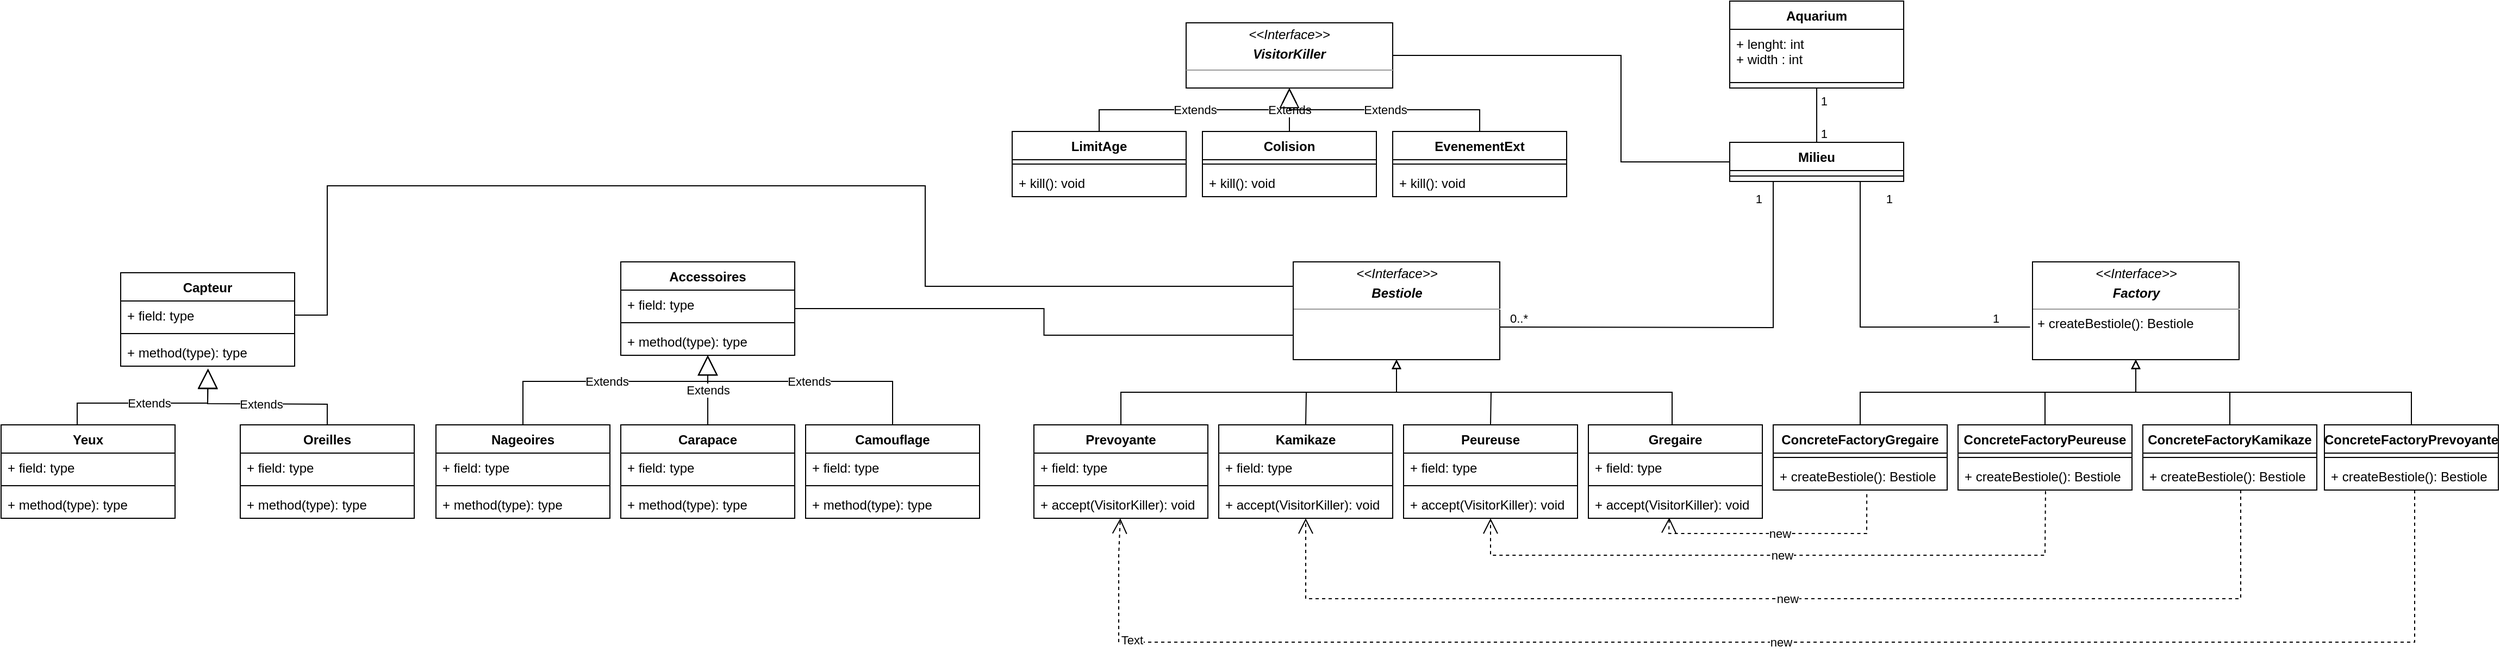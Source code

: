 <mxfile version="16.5.6" type="device"><diagram id="C5RBs43oDa-KdzZeNtuy" name="Page-1"><mxGraphModel dx="3980" dy="2047" grid="1" gridSize="10" guides="1" tooltips="1" connect="1" arrows="1" fold="1" page="1" pageScale="1" pageWidth="827" pageHeight="1169" math="0" shadow="0"><root><mxCell id="WIyWlLk6GJQsqaUBKTNV-0"/><mxCell id="WIyWlLk6GJQsqaUBKTNV-1" parent="WIyWlLk6GJQsqaUBKTNV-0"/><mxCell id="SVJXlluDiFHbb9PZm66v-20" style="edgeStyle=orthogonalEdgeStyle;rounded=0;orthogonalLoop=1;jettySize=auto;html=1;endArrow=block;endFill=0;" edge="1" parent="WIyWlLk6GJQsqaUBKTNV-1" source="SVJXlluDiFHbb9PZm66v-0" target="SVJXlluDiFHbb9PZm66v-4"><mxGeometry relative="1" as="geometry"/></mxCell><mxCell id="SVJXlluDiFHbb9PZm66v-0" value="ConcreteFactoryKamikaze" style="swimlane;fontStyle=1;align=center;verticalAlign=top;childLayout=stackLayout;horizontal=1;startSize=26;horizontalStack=0;resizeParent=1;resizeParentMax=0;resizeLast=0;collapsible=1;marginBottom=0;" vertex="1" parent="WIyWlLk6GJQsqaUBKTNV-1"><mxGeometry x="1220" y="630" width="160" height="60" as="geometry"/></mxCell><mxCell id="SVJXlluDiFHbb9PZm66v-2" value="" style="line;strokeWidth=1;fillColor=none;align=left;verticalAlign=middle;spacingTop=-1;spacingLeft=3;spacingRight=3;rotatable=0;labelPosition=right;points=[];portConstraint=eastwest;" vertex="1" parent="SVJXlluDiFHbb9PZm66v-0"><mxGeometry y="26" width="160" height="8" as="geometry"/></mxCell><mxCell id="SVJXlluDiFHbb9PZm66v-3" value="+ createBestiole(): Bestiole" style="text;strokeColor=none;fillColor=none;align=left;verticalAlign=top;spacingLeft=4;spacingRight=4;overflow=hidden;rotatable=0;points=[[0,0.5],[1,0.5]];portConstraint=eastwest;" vertex="1" parent="SVJXlluDiFHbb9PZm66v-0"><mxGeometry y="34" width="160" height="26" as="geometry"/></mxCell><mxCell id="SVJXlluDiFHbb9PZm66v-4" value="&lt;p style=&quot;margin: 0px ; margin-top: 4px ; text-align: center&quot;&gt;&lt;i&gt;&amp;lt;&amp;lt;Interface&amp;gt;&amp;gt;&lt;/i&gt;&lt;br&gt;&lt;/p&gt;&lt;p style=&quot;margin: 0px ; margin-top: 4px ; text-align: center&quot;&gt;&lt;i&gt;&lt;b&gt;Factory&lt;/b&gt;&lt;/i&gt;&lt;/p&gt;&lt;hr size=&quot;1&quot;&gt;&lt;p style=&quot;margin: 0px ; margin-left: 4px&quot;&gt;+ createBestiole(): Bestiole&lt;br&gt;&lt;br&gt;&lt;/p&gt;" style="verticalAlign=top;align=left;overflow=fill;fontSize=12;fontFamily=Helvetica;html=1;" vertex="1" parent="WIyWlLk6GJQsqaUBKTNV-1"><mxGeometry x="1118.5" y="480" width="190" height="90" as="geometry"/></mxCell><mxCell id="SVJXlluDiFHbb9PZm66v-21" style="edgeStyle=orthogonalEdgeStyle;rounded=0;orthogonalLoop=1;jettySize=auto;html=1;endArrow=block;endFill=0;" edge="1" parent="WIyWlLk6GJQsqaUBKTNV-1" source="SVJXlluDiFHbb9PZm66v-5" target="SVJXlluDiFHbb9PZm66v-4"><mxGeometry relative="1" as="geometry"><Array as="points"><mxPoint x="1467.5" y="600"/><mxPoint x="1213.5" y="600"/></Array></mxGeometry></mxCell><mxCell id="SVJXlluDiFHbb9PZm66v-5" value="ConcreteFactoryPrevoyante" style="swimlane;fontStyle=1;align=center;verticalAlign=top;childLayout=stackLayout;horizontal=1;startSize=26;horizontalStack=0;resizeParent=1;resizeParentMax=0;resizeLast=0;collapsible=1;marginBottom=0;" vertex="1" parent="WIyWlLk6GJQsqaUBKTNV-1"><mxGeometry x="1387" y="630" width="160" height="60" as="geometry"/></mxCell><mxCell id="SVJXlluDiFHbb9PZm66v-6" value="" style="line;strokeWidth=1;fillColor=none;align=left;verticalAlign=middle;spacingTop=-1;spacingLeft=3;spacingRight=3;rotatable=0;labelPosition=right;points=[];portConstraint=eastwest;" vertex="1" parent="SVJXlluDiFHbb9PZm66v-5"><mxGeometry y="26" width="160" height="8" as="geometry"/></mxCell><mxCell id="SVJXlluDiFHbb9PZm66v-7" value="+ createBestiole(): Bestiole" style="text;strokeColor=none;fillColor=none;align=left;verticalAlign=top;spacingLeft=4;spacingRight=4;overflow=hidden;rotatable=0;points=[[0,0.5],[1,0.5]];portConstraint=eastwest;" vertex="1" parent="SVJXlluDiFHbb9PZm66v-5"><mxGeometry y="34" width="160" height="26" as="geometry"/></mxCell><mxCell id="SVJXlluDiFHbb9PZm66v-18" style="edgeStyle=orthogonalEdgeStyle;rounded=0;orthogonalLoop=1;jettySize=auto;html=1;entryX=0.5;entryY=1;entryDx=0;entryDy=0;endArrow=block;endFill=0;" edge="1" parent="WIyWlLk6GJQsqaUBKTNV-1" source="SVJXlluDiFHbb9PZm66v-8" target="SVJXlluDiFHbb9PZm66v-4"><mxGeometry relative="1" as="geometry"><Array as="points"><mxPoint x="959.5" y="600"/><mxPoint x="1213.5" y="600"/></Array></mxGeometry></mxCell><mxCell id="SVJXlluDiFHbb9PZm66v-8" value="ConcreteFactoryGregaire" style="swimlane;fontStyle=1;align=center;verticalAlign=top;childLayout=stackLayout;horizontal=1;startSize=26;horizontalStack=0;resizeParent=1;resizeParentMax=0;resizeLast=0;collapsible=1;marginBottom=0;" vertex="1" parent="WIyWlLk6GJQsqaUBKTNV-1"><mxGeometry x="880" y="630" width="160" height="60" as="geometry"/></mxCell><mxCell id="SVJXlluDiFHbb9PZm66v-9" value="" style="line;strokeWidth=1;fillColor=none;align=left;verticalAlign=middle;spacingTop=-1;spacingLeft=3;spacingRight=3;rotatable=0;labelPosition=right;points=[];portConstraint=eastwest;" vertex="1" parent="SVJXlluDiFHbb9PZm66v-8"><mxGeometry y="26" width="160" height="8" as="geometry"/></mxCell><mxCell id="SVJXlluDiFHbb9PZm66v-10" value="+ createBestiole(): Bestiole" style="text;strokeColor=none;fillColor=none;align=left;verticalAlign=top;spacingLeft=4;spacingRight=4;overflow=hidden;rotatable=0;points=[[0,0.5],[1,0.5]];portConstraint=eastwest;" vertex="1" parent="SVJXlluDiFHbb9PZm66v-8"><mxGeometry y="34" width="160" height="26" as="geometry"/></mxCell><mxCell id="SVJXlluDiFHbb9PZm66v-19" style="edgeStyle=orthogonalEdgeStyle;rounded=0;orthogonalLoop=1;jettySize=auto;html=1;endArrow=block;endFill=0;" edge="1" parent="WIyWlLk6GJQsqaUBKTNV-1" source="SVJXlluDiFHbb9PZm66v-11" target="SVJXlluDiFHbb9PZm66v-4"><mxGeometry relative="1" as="geometry"/></mxCell><mxCell id="SVJXlluDiFHbb9PZm66v-11" value="ConcreteFactoryPeureuse" style="swimlane;fontStyle=1;align=center;verticalAlign=top;childLayout=stackLayout;horizontal=1;startSize=26;horizontalStack=0;resizeParent=1;resizeParentMax=0;resizeLast=0;collapsible=1;marginBottom=0;" vertex="1" parent="WIyWlLk6GJQsqaUBKTNV-1"><mxGeometry x="1050" y="630" width="160" height="60" as="geometry"/></mxCell><mxCell id="SVJXlluDiFHbb9PZm66v-12" value="" style="line;strokeWidth=1;fillColor=none;align=left;verticalAlign=middle;spacingTop=-1;spacingLeft=3;spacingRight=3;rotatable=0;labelPosition=right;points=[];portConstraint=eastwest;" vertex="1" parent="SVJXlluDiFHbb9PZm66v-11"><mxGeometry y="26" width="160" height="8" as="geometry"/></mxCell><mxCell id="SVJXlluDiFHbb9PZm66v-13" value="+ createBestiole(): Bestiole" style="text;strokeColor=none;fillColor=none;align=left;verticalAlign=top;spacingLeft=4;spacingRight=4;overflow=hidden;rotatable=0;points=[[0,0.5],[1,0.5]];portConstraint=eastwest;" vertex="1" parent="SVJXlluDiFHbb9PZm66v-11"><mxGeometry y="34" width="160" height="26" as="geometry"/></mxCell><mxCell id="SVJXlluDiFHbb9PZm66v-22" style="edgeStyle=orthogonalEdgeStyle;rounded=0;orthogonalLoop=1;jettySize=auto;html=1;endArrow=block;endFill=0;" edge="1" parent="WIyWlLk6GJQsqaUBKTNV-1" target="SVJXlluDiFHbb9PZm66v-26"><mxGeometry relative="1" as="geometry"><mxPoint x="620" y="630.0" as="sourcePoint"/></mxGeometry></mxCell><mxCell id="SVJXlluDiFHbb9PZm66v-26" value="&lt;p style=&quot;margin: 0px ; margin-top: 4px ; text-align: center&quot;&gt;&lt;i&gt;&amp;lt;&amp;lt;Interface&amp;gt;&amp;gt;&lt;/i&gt;&lt;br&gt;&lt;/p&gt;&lt;p style=&quot;margin: 0px ; margin-top: 4px ; text-align: center&quot;&gt;&lt;b&gt;&lt;i&gt;Bestiole&lt;/i&gt;&lt;/b&gt;&lt;/p&gt;&lt;hr size=&quot;1&quot;&gt;&lt;p style=&quot;margin: 0px ; margin-left: 4px&quot;&gt;&lt;br&gt;&lt;/p&gt;&lt;p style=&quot;margin: 0px ; margin-left: 4px&quot;&gt;&lt;br&gt;&lt;br&gt;&lt;/p&gt;" style="verticalAlign=top;align=left;overflow=fill;fontSize=12;fontFamily=Helvetica;html=1;" vertex="1" parent="WIyWlLk6GJQsqaUBKTNV-1"><mxGeometry x="438.5" y="480" width="190" height="90" as="geometry"/></mxCell><mxCell id="SVJXlluDiFHbb9PZm66v-27" style="edgeStyle=orthogonalEdgeStyle;rounded=0;orthogonalLoop=1;jettySize=auto;html=1;endArrow=block;endFill=0;" edge="1" parent="WIyWlLk6GJQsqaUBKTNV-1" target="SVJXlluDiFHbb9PZm66v-26"><mxGeometry relative="1" as="geometry"><Array as="points"><mxPoint x="787.5" y="600"/><mxPoint x="533.5" y="600"/></Array><mxPoint x="787" y="630.0" as="sourcePoint"/></mxGeometry></mxCell><mxCell id="SVJXlluDiFHbb9PZm66v-31" style="edgeStyle=orthogonalEdgeStyle;rounded=0;orthogonalLoop=1;jettySize=auto;html=1;entryX=0.5;entryY=1;entryDx=0;entryDy=0;endArrow=block;endFill=0;exitX=0.5;exitY=0;exitDx=0;exitDy=0;" edge="1" parent="WIyWlLk6GJQsqaUBKTNV-1" source="SVJXlluDiFHbb9PZm66v-118" target="SVJXlluDiFHbb9PZm66v-26"><mxGeometry relative="1" as="geometry"><Array as="points"><mxPoint x="280" y="600"/><mxPoint x="534" y="600"/></Array></mxGeometry></mxCell><mxCell id="SVJXlluDiFHbb9PZm66v-35" style="edgeStyle=orthogonalEdgeStyle;rounded=0;orthogonalLoop=1;jettySize=auto;html=1;endArrow=block;endFill=0;" edge="1" parent="WIyWlLk6GJQsqaUBKTNV-1" target="SVJXlluDiFHbb9PZm66v-26"><mxGeometry relative="1" as="geometry"><mxPoint x="450" y="630.0" as="sourcePoint"/></mxGeometry></mxCell><mxCell id="SVJXlluDiFHbb9PZm66v-39" value="new" style="endArrow=open;endSize=12;dashed=1;html=1;rounded=0;exitX=0.538;exitY=1.143;exitDx=0;exitDy=0;exitPerimeter=0;entryX=0.465;entryY=0.974;entryDx=0;entryDy=0;entryPerimeter=0;" edge="1" parent="WIyWlLk6GJQsqaUBKTNV-1" source="SVJXlluDiFHbb9PZm66v-10" target="SVJXlluDiFHbb9PZm66v-134"><mxGeometry width="160" relative="1" as="geometry"><mxPoint x="1017" y="730" as="sourcePoint"/><mxPoint x="787" y="720" as="targetPoint"/><Array as="points"><mxPoint x="966" y="730"/><mxPoint x="784" y="730"/></Array></mxGeometry></mxCell><mxCell id="SVJXlluDiFHbb9PZm66v-40" value="new" style="endArrow=open;endSize=12;dashed=1;html=1;rounded=0;exitX=0.503;exitY=1.033;exitDx=0;exitDy=0;exitPerimeter=0;" edge="1" parent="WIyWlLk6GJQsqaUBKTNV-1" source="SVJXlluDiFHbb9PZm66v-13" target="SVJXlluDiFHbb9PZm66v-130"><mxGeometry width="160" relative="1" as="geometry"><mxPoint x="799.08" y="693.718" as="sourcePoint"/><mxPoint x="620" y="720" as="targetPoint"/><Array as="points"><mxPoint x="1130" y="750"/><mxPoint x="620" y="750"/></Array></mxGeometry></mxCell><mxCell id="SVJXlluDiFHbb9PZm66v-41" value="new" style="endArrow=open;endSize=12;dashed=1;html=1;rounded=0;" edge="1" parent="WIyWlLk6GJQsqaUBKTNV-1" target="SVJXlluDiFHbb9PZm66v-126"><mxGeometry width="160" relative="1" as="geometry"><mxPoint x="1310" y="690" as="sourcePoint"/><mxPoint x="450" y="720" as="targetPoint"/><Array as="points"><mxPoint x="1310" y="790"/><mxPoint x="450" y="790"/></Array></mxGeometry></mxCell><mxCell id="SVJXlluDiFHbb9PZm66v-42" value="new" style="endArrow=open;endSize=12;dashed=1;html=1;rounded=0;" edge="1" parent="WIyWlLk6GJQsqaUBKTNV-1" target="SVJXlluDiFHbb9PZm66v-121"><mxGeometry width="160" relative="1" as="geometry"><mxPoint x="1470" y="690" as="sourcePoint"/><mxPoint x="280.0" y="664" as="targetPoint"/><Array as="points"><mxPoint x="1470" y="830"/><mxPoint x="278" y="830"/><mxPoint x="278" y="750"/></Array></mxGeometry></mxCell><mxCell id="SVJXlluDiFHbb9PZm66v-122" value="Text" style="edgeLabel;html=1;align=center;verticalAlign=middle;resizable=0;points=[];" vertex="1" connectable="0" parent="SVJXlluDiFHbb9PZm66v-42"><mxGeometry x="0.826" y="-2" relative="1" as="geometry"><mxPoint as="offset"/></mxGeometry></mxCell><mxCell id="SVJXlluDiFHbb9PZm66v-59" style="edgeStyle=orthogonalEdgeStyle;rounded=0;orthogonalLoop=1;jettySize=auto;html=1;entryX=0.5;entryY=0;entryDx=0;entryDy=0;endArrow=none;endFill=0;" edge="1" parent="WIyWlLk6GJQsqaUBKTNV-1" source="SVJXlluDiFHbb9PZm66v-43" target="SVJXlluDiFHbb9PZm66v-47"><mxGeometry relative="1" as="geometry"/></mxCell><mxCell id="SVJXlluDiFHbb9PZm66v-43" value="Aquarium" style="swimlane;fontStyle=1;align=center;verticalAlign=top;childLayout=stackLayout;horizontal=1;startSize=26;horizontalStack=0;resizeParent=1;resizeParentMax=0;resizeLast=0;collapsible=1;marginBottom=0;" vertex="1" parent="WIyWlLk6GJQsqaUBKTNV-1"><mxGeometry x="840" y="240" width="160" height="80" as="geometry"/></mxCell><mxCell id="SVJXlluDiFHbb9PZm66v-44" value="+ lenght: int&#10;+ width : int" style="text;strokeColor=none;fillColor=none;align=left;verticalAlign=top;spacingLeft=4;spacingRight=4;overflow=hidden;rotatable=0;points=[[0,0.5],[1,0.5]];portConstraint=eastwest;" vertex="1" parent="SVJXlluDiFHbb9PZm66v-43"><mxGeometry y="26" width="160" height="44" as="geometry"/></mxCell><mxCell id="SVJXlluDiFHbb9PZm66v-45" value="" style="line;strokeWidth=1;fillColor=none;align=left;verticalAlign=middle;spacingTop=-1;spacingLeft=3;spacingRight=3;rotatable=0;labelPosition=right;points=[];portConstraint=eastwest;" vertex="1" parent="SVJXlluDiFHbb9PZm66v-43"><mxGeometry y="70" width="160" height="10" as="geometry"/></mxCell><mxCell id="SVJXlluDiFHbb9PZm66v-47" value="Milieu" style="swimlane;fontStyle=1;align=center;verticalAlign=top;childLayout=stackLayout;horizontal=1;startSize=26;horizontalStack=0;resizeParent=1;resizeParentMax=0;resizeLast=0;collapsible=1;marginBottom=0;" vertex="1" parent="WIyWlLk6GJQsqaUBKTNV-1"><mxGeometry x="840" y="370" width="160" height="36" as="geometry"/></mxCell><mxCell id="SVJXlluDiFHbb9PZm66v-49" value="" style="line;strokeWidth=1;fillColor=none;align=left;verticalAlign=middle;spacingTop=-1;spacingLeft=3;spacingRight=3;rotatable=0;labelPosition=right;points=[];portConstraint=eastwest;" vertex="1" parent="SVJXlluDiFHbb9PZm66v-47"><mxGeometry y="26" width="160" height="10" as="geometry"/></mxCell><mxCell id="SVJXlluDiFHbb9PZm66v-52" value="" style="endArrow=none;html=1;edgeStyle=orthogonalEdgeStyle;rounded=0;entryX=0.25;entryY=1;entryDx=0;entryDy=0;" edge="1" parent="WIyWlLk6GJQsqaUBKTNV-1" target="SVJXlluDiFHbb9PZm66v-47"><mxGeometry relative="1" as="geometry"><mxPoint x="628.5" y="540" as="sourcePoint"/><mxPoint x="788.5" y="540" as="targetPoint"/></mxGeometry></mxCell><mxCell id="SVJXlluDiFHbb9PZm66v-53" value="0..*" style="edgeLabel;resizable=0;html=1;align=left;verticalAlign=bottom;" connectable="0" vertex="1" parent="SVJXlluDiFHbb9PZm66v-52"><mxGeometry x="-1" relative="1" as="geometry"><mxPoint x="7" as="offset"/></mxGeometry></mxCell><mxCell id="SVJXlluDiFHbb9PZm66v-54" value="1" style="edgeLabel;resizable=0;html=1;align=right;verticalAlign=bottom;" connectable="0" vertex="1" parent="SVJXlluDiFHbb9PZm66v-52"><mxGeometry x="1" relative="1" as="geometry"><mxPoint x="-10" y="24" as="offset"/></mxGeometry></mxCell><mxCell id="SVJXlluDiFHbb9PZm66v-56" value="" style="endArrow=none;html=1;edgeStyle=orthogonalEdgeStyle;rounded=0;entryX=0.75;entryY=1;entryDx=0;entryDy=0;exitX=-0.012;exitY=0.667;exitDx=0;exitDy=0;exitPerimeter=0;" edge="1" parent="WIyWlLk6GJQsqaUBKTNV-1" source="SVJXlluDiFHbb9PZm66v-4" target="SVJXlluDiFHbb9PZm66v-47"><mxGeometry relative="1" as="geometry"><mxPoint x="950" y="540" as="sourcePoint"/><mxPoint x="1110" y="540" as="targetPoint"/></mxGeometry></mxCell><mxCell id="SVJXlluDiFHbb9PZm66v-57" value="1" style="edgeLabel;resizable=0;html=1;align=left;verticalAlign=bottom;" connectable="0" vertex="1" parent="SVJXlluDiFHbb9PZm66v-56"><mxGeometry x="-1" relative="1" as="geometry"><mxPoint x="-36" as="offset"/></mxGeometry></mxCell><mxCell id="SVJXlluDiFHbb9PZm66v-58" value="1" style="edgeLabel;resizable=0;html=1;align=right;verticalAlign=bottom;" connectable="0" vertex="1" parent="SVJXlluDiFHbb9PZm66v-56"><mxGeometry x="1" relative="1" as="geometry"><mxPoint x="30" y="24" as="offset"/></mxGeometry></mxCell><mxCell id="SVJXlluDiFHbb9PZm66v-60" value="1" style="edgeLabel;resizable=0;html=1;align=right;verticalAlign=bottom;" connectable="0" vertex="1" parent="WIyWlLk6GJQsqaUBKTNV-1"><mxGeometry x="930" y="370.0" as="geometry"/></mxCell><mxCell id="SVJXlluDiFHbb9PZm66v-61" value="1" style="edgeLabel;resizable=0;html=1;align=right;verticalAlign=bottom;" connectable="0" vertex="1" parent="WIyWlLk6GJQsqaUBKTNV-1"><mxGeometry x="930" y="340.0" as="geometry"/></mxCell><mxCell id="SVJXlluDiFHbb9PZm66v-135" style="edgeStyle=orthogonalEdgeStyle;rounded=0;orthogonalLoop=1;jettySize=auto;html=1;entryX=0;entryY=0.5;entryDx=0;entryDy=0;endArrow=none;endFill=0;" edge="1" parent="WIyWlLk6GJQsqaUBKTNV-1" source="SVJXlluDiFHbb9PZm66v-62" target="SVJXlluDiFHbb9PZm66v-47"><mxGeometry relative="1" as="geometry"><Array as="points"><mxPoint x="740" y="290"/><mxPoint x="740" y="388"/></Array></mxGeometry></mxCell><mxCell id="SVJXlluDiFHbb9PZm66v-62" value="&lt;p style=&quot;margin: 0px ; margin-top: 4px ; text-align: center&quot;&gt;&lt;i&gt;&amp;lt;&amp;lt;Interface&amp;gt;&amp;gt;&lt;/i&gt;&lt;br&gt;&lt;/p&gt;&lt;p style=&quot;margin: 0px ; margin-top: 4px ; text-align: center&quot;&gt;&lt;b&gt;&lt;i&gt;VisitorKiller&lt;/i&gt;&lt;/b&gt;&lt;/p&gt;&lt;hr size=&quot;1&quot;&gt;&lt;p style=&quot;margin: 0px ; margin-left: 4px&quot;&gt;&lt;br&gt;&lt;/p&gt;&lt;p style=&quot;margin: 0px ; margin-left: 4px&quot;&gt;&lt;br&gt;&lt;br&gt;&lt;/p&gt;" style="verticalAlign=top;align=left;overflow=fill;fontSize=12;fontFamily=Helvetica;html=1;" vertex="1" parent="WIyWlLk6GJQsqaUBKTNV-1"><mxGeometry x="340" y="260" width="190" height="60" as="geometry"/></mxCell><mxCell id="SVJXlluDiFHbb9PZm66v-63" value="Capteur" style="swimlane;fontStyle=1;align=center;verticalAlign=top;childLayout=stackLayout;horizontal=1;startSize=26;horizontalStack=0;resizeParent=1;resizeParentMax=0;resizeLast=0;collapsible=1;marginBottom=0;" vertex="1" parent="WIyWlLk6GJQsqaUBKTNV-1"><mxGeometry x="-640" y="490" width="160" height="86" as="geometry"/></mxCell><mxCell id="SVJXlluDiFHbb9PZm66v-64" value="+ field: type" style="text;strokeColor=none;fillColor=none;align=left;verticalAlign=top;spacingLeft=4;spacingRight=4;overflow=hidden;rotatable=0;points=[[0,0.5],[1,0.5]];portConstraint=eastwest;" vertex="1" parent="SVJXlluDiFHbb9PZm66v-63"><mxGeometry y="26" width="160" height="26" as="geometry"/></mxCell><mxCell id="SVJXlluDiFHbb9PZm66v-65" value="" style="line;strokeWidth=1;fillColor=none;align=left;verticalAlign=middle;spacingTop=-1;spacingLeft=3;spacingRight=3;rotatable=0;labelPosition=right;points=[];portConstraint=eastwest;" vertex="1" parent="SVJXlluDiFHbb9PZm66v-63"><mxGeometry y="52" width="160" height="8" as="geometry"/></mxCell><mxCell id="SVJXlluDiFHbb9PZm66v-66" value="+ method(type): type" style="text;strokeColor=none;fillColor=none;align=left;verticalAlign=top;spacingLeft=4;spacingRight=4;overflow=hidden;rotatable=0;points=[[0,0.5],[1,0.5]];portConstraint=eastwest;" vertex="1" parent="SVJXlluDiFHbb9PZm66v-63"><mxGeometry y="60" width="160" height="26" as="geometry"/></mxCell><mxCell id="SVJXlluDiFHbb9PZm66v-67" value="Yeux" style="swimlane;fontStyle=1;align=center;verticalAlign=top;childLayout=stackLayout;horizontal=1;startSize=26;horizontalStack=0;resizeParent=1;resizeParentMax=0;resizeLast=0;collapsible=1;marginBottom=0;" vertex="1" parent="WIyWlLk6GJQsqaUBKTNV-1"><mxGeometry x="-750" y="630" width="160" height="86" as="geometry"/></mxCell><mxCell id="SVJXlluDiFHbb9PZm66v-68" value="+ field: type" style="text;strokeColor=none;fillColor=none;align=left;verticalAlign=top;spacingLeft=4;spacingRight=4;overflow=hidden;rotatable=0;points=[[0,0.5],[1,0.5]];portConstraint=eastwest;" vertex="1" parent="SVJXlluDiFHbb9PZm66v-67"><mxGeometry y="26" width="160" height="26" as="geometry"/></mxCell><mxCell id="SVJXlluDiFHbb9PZm66v-69" value="" style="line;strokeWidth=1;fillColor=none;align=left;verticalAlign=middle;spacingTop=-1;spacingLeft=3;spacingRight=3;rotatable=0;labelPosition=right;points=[];portConstraint=eastwest;" vertex="1" parent="SVJXlluDiFHbb9PZm66v-67"><mxGeometry y="52" width="160" height="8" as="geometry"/></mxCell><mxCell id="SVJXlluDiFHbb9PZm66v-70" value="+ method(type): type" style="text;strokeColor=none;fillColor=none;align=left;verticalAlign=top;spacingLeft=4;spacingRight=4;overflow=hidden;rotatable=0;points=[[0,0.5],[1,0.5]];portConstraint=eastwest;" vertex="1" parent="SVJXlluDiFHbb9PZm66v-67"><mxGeometry y="60" width="160" height="26" as="geometry"/></mxCell><mxCell id="SVJXlluDiFHbb9PZm66v-71" value="Oreilles" style="swimlane;fontStyle=1;align=center;verticalAlign=top;childLayout=stackLayout;horizontal=1;startSize=26;horizontalStack=0;resizeParent=1;resizeParentMax=0;resizeLast=0;collapsible=1;marginBottom=0;" vertex="1" parent="WIyWlLk6GJQsqaUBKTNV-1"><mxGeometry x="-530" y="630" width="160" height="86" as="geometry"/></mxCell><mxCell id="SVJXlluDiFHbb9PZm66v-72" value="+ field: type" style="text;strokeColor=none;fillColor=none;align=left;verticalAlign=top;spacingLeft=4;spacingRight=4;overflow=hidden;rotatable=0;points=[[0,0.5],[1,0.5]];portConstraint=eastwest;" vertex="1" parent="SVJXlluDiFHbb9PZm66v-71"><mxGeometry y="26" width="160" height="26" as="geometry"/></mxCell><mxCell id="SVJXlluDiFHbb9PZm66v-73" value="" style="line;strokeWidth=1;fillColor=none;align=left;verticalAlign=middle;spacingTop=-1;spacingLeft=3;spacingRight=3;rotatable=0;labelPosition=right;points=[];portConstraint=eastwest;" vertex="1" parent="SVJXlluDiFHbb9PZm66v-71"><mxGeometry y="52" width="160" height="8" as="geometry"/></mxCell><mxCell id="SVJXlluDiFHbb9PZm66v-74" value="+ method(type): type" style="text;strokeColor=none;fillColor=none;align=left;verticalAlign=top;spacingLeft=4;spacingRight=4;overflow=hidden;rotatable=0;points=[[0,0.5],[1,0.5]];portConstraint=eastwest;" vertex="1" parent="SVJXlluDiFHbb9PZm66v-71"><mxGeometry y="60" width="160" height="26" as="geometry"/></mxCell><mxCell id="SVJXlluDiFHbb9PZm66v-75" value="Extends" style="endArrow=block;endSize=16;endFill=0;html=1;rounded=0;entryX=0.502;entryY=1.08;entryDx=0;entryDy=0;entryPerimeter=0;" edge="1" parent="WIyWlLk6GJQsqaUBKTNV-1" target="SVJXlluDiFHbb9PZm66v-66"><mxGeometry width="160" relative="1" as="geometry"><mxPoint x="-680" y="629.49" as="sourcePoint"/><mxPoint x="-520" y="629.49" as="targetPoint"/><Array as="points"><mxPoint x="-680" y="610"/><mxPoint x="-560" y="610"/></Array></mxGeometry></mxCell><mxCell id="SVJXlluDiFHbb9PZm66v-76" value="Extends" style="endArrow=block;endSize=16;endFill=0;html=1;rounded=0;entryX=0.502;entryY=1.08;entryDx=0;entryDy=0;entryPerimeter=0;exitX=0.5;exitY=0;exitDx=0;exitDy=0;" edge="1" parent="WIyWlLk6GJQsqaUBKTNV-1" source="SVJXlluDiFHbb9PZm66v-71"><mxGeometry width="160" relative="1" as="geometry"><mxPoint x="-680" y="630" as="sourcePoint"/><mxPoint x="-559.68" y="578.59" as="targetPoint"/><Array as="points"><mxPoint x="-450" y="611"/><mxPoint x="-560" y="610.51"/></Array></mxGeometry></mxCell><mxCell id="SVJXlluDiFHbb9PZm66v-98" style="edgeStyle=orthogonalEdgeStyle;rounded=0;orthogonalLoop=1;jettySize=auto;html=1;entryX=0;entryY=0.75;entryDx=0;entryDy=0;endArrow=none;endFill=0;" edge="1" parent="WIyWlLk6GJQsqaUBKTNV-1" source="SVJXlluDiFHbb9PZm66v-77" target="SVJXlluDiFHbb9PZm66v-26"><mxGeometry relative="1" as="geometry"/></mxCell><mxCell id="SVJXlluDiFHbb9PZm66v-77" value="Accessoires" style="swimlane;fontStyle=1;align=center;verticalAlign=top;childLayout=stackLayout;horizontal=1;startSize=26;horizontalStack=0;resizeParent=1;resizeParentMax=0;resizeLast=0;collapsible=1;marginBottom=0;" vertex="1" parent="WIyWlLk6GJQsqaUBKTNV-1"><mxGeometry x="-180" y="480" width="160" height="86" as="geometry"/></mxCell><mxCell id="SVJXlluDiFHbb9PZm66v-78" value="+ field: type" style="text;strokeColor=none;fillColor=none;align=left;verticalAlign=top;spacingLeft=4;spacingRight=4;overflow=hidden;rotatable=0;points=[[0,0.5],[1,0.5]];portConstraint=eastwest;" vertex="1" parent="SVJXlluDiFHbb9PZm66v-77"><mxGeometry y="26" width="160" height="26" as="geometry"/></mxCell><mxCell id="SVJXlluDiFHbb9PZm66v-79" value="" style="line;strokeWidth=1;fillColor=none;align=left;verticalAlign=middle;spacingTop=-1;spacingLeft=3;spacingRight=3;rotatable=0;labelPosition=right;points=[];portConstraint=eastwest;" vertex="1" parent="SVJXlluDiFHbb9PZm66v-77"><mxGeometry y="52" width="160" height="8" as="geometry"/></mxCell><mxCell id="SVJXlluDiFHbb9PZm66v-80" value="+ method(type): type" style="text;strokeColor=none;fillColor=none;align=left;verticalAlign=top;spacingLeft=4;spacingRight=4;overflow=hidden;rotatable=0;points=[[0,0.5],[1,0.5]];portConstraint=eastwest;" vertex="1" parent="SVJXlluDiFHbb9PZm66v-77"><mxGeometry y="60" width="160" height="26" as="geometry"/></mxCell><mxCell id="SVJXlluDiFHbb9PZm66v-81" value="Nageoires" style="swimlane;fontStyle=1;align=center;verticalAlign=top;childLayout=stackLayout;horizontal=1;startSize=26;horizontalStack=0;resizeParent=1;resizeParentMax=0;resizeLast=0;collapsible=1;marginBottom=0;" vertex="1" parent="WIyWlLk6GJQsqaUBKTNV-1"><mxGeometry x="-350" y="630" width="160" height="86" as="geometry"/></mxCell><mxCell id="SVJXlluDiFHbb9PZm66v-82" value="+ field: type" style="text;strokeColor=none;fillColor=none;align=left;verticalAlign=top;spacingLeft=4;spacingRight=4;overflow=hidden;rotatable=0;points=[[0,0.5],[1,0.5]];portConstraint=eastwest;" vertex="1" parent="SVJXlluDiFHbb9PZm66v-81"><mxGeometry y="26" width="160" height="26" as="geometry"/></mxCell><mxCell id="SVJXlluDiFHbb9PZm66v-83" value="" style="line;strokeWidth=1;fillColor=none;align=left;verticalAlign=middle;spacingTop=-1;spacingLeft=3;spacingRight=3;rotatable=0;labelPosition=right;points=[];portConstraint=eastwest;" vertex="1" parent="SVJXlluDiFHbb9PZm66v-81"><mxGeometry y="52" width="160" height="8" as="geometry"/></mxCell><mxCell id="SVJXlluDiFHbb9PZm66v-84" value="+ method(type): type" style="text;strokeColor=none;fillColor=none;align=left;verticalAlign=top;spacingLeft=4;spacingRight=4;overflow=hidden;rotatable=0;points=[[0,0.5],[1,0.5]];portConstraint=eastwest;" vertex="1" parent="SVJXlluDiFHbb9PZm66v-81"><mxGeometry y="60" width="160" height="26" as="geometry"/></mxCell><mxCell id="SVJXlluDiFHbb9PZm66v-85" value="Carapace" style="swimlane;fontStyle=1;align=center;verticalAlign=top;childLayout=stackLayout;horizontal=1;startSize=26;horizontalStack=0;resizeParent=1;resizeParentMax=0;resizeLast=0;collapsible=1;marginBottom=0;" vertex="1" parent="WIyWlLk6GJQsqaUBKTNV-1"><mxGeometry x="-180" y="630" width="160" height="86" as="geometry"/></mxCell><mxCell id="SVJXlluDiFHbb9PZm66v-86" value="+ field: type" style="text;strokeColor=none;fillColor=none;align=left;verticalAlign=top;spacingLeft=4;spacingRight=4;overflow=hidden;rotatable=0;points=[[0,0.5],[1,0.5]];portConstraint=eastwest;" vertex="1" parent="SVJXlluDiFHbb9PZm66v-85"><mxGeometry y="26" width="160" height="26" as="geometry"/></mxCell><mxCell id="SVJXlluDiFHbb9PZm66v-87" value="" style="line;strokeWidth=1;fillColor=none;align=left;verticalAlign=middle;spacingTop=-1;spacingLeft=3;spacingRight=3;rotatable=0;labelPosition=right;points=[];portConstraint=eastwest;" vertex="1" parent="SVJXlluDiFHbb9PZm66v-85"><mxGeometry y="52" width="160" height="8" as="geometry"/></mxCell><mxCell id="SVJXlluDiFHbb9PZm66v-88" value="+ method(type): type" style="text;strokeColor=none;fillColor=none;align=left;verticalAlign=top;spacingLeft=4;spacingRight=4;overflow=hidden;rotatable=0;points=[[0,0.5],[1,0.5]];portConstraint=eastwest;" vertex="1" parent="SVJXlluDiFHbb9PZm66v-85"><mxGeometry y="60" width="160" height="26" as="geometry"/></mxCell><mxCell id="SVJXlluDiFHbb9PZm66v-91" value="Camouflage" style="swimlane;fontStyle=1;align=center;verticalAlign=top;childLayout=stackLayout;horizontal=1;startSize=26;horizontalStack=0;resizeParent=1;resizeParentMax=0;resizeLast=0;collapsible=1;marginBottom=0;" vertex="1" parent="WIyWlLk6GJQsqaUBKTNV-1"><mxGeometry x="-10" y="630" width="160" height="86" as="geometry"/></mxCell><mxCell id="SVJXlluDiFHbb9PZm66v-92" value="+ field: type" style="text;strokeColor=none;fillColor=none;align=left;verticalAlign=top;spacingLeft=4;spacingRight=4;overflow=hidden;rotatable=0;points=[[0,0.5],[1,0.5]];portConstraint=eastwest;" vertex="1" parent="SVJXlluDiFHbb9PZm66v-91"><mxGeometry y="26" width="160" height="26" as="geometry"/></mxCell><mxCell id="SVJXlluDiFHbb9PZm66v-93" value="" style="line;strokeWidth=1;fillColor=none;align=left;verticalAlign=middle;spacingTop=-1;spacingLeft=3;spacingRight=3;rotatable=0;labelPosition=right;points=[];portConstraint=eastwest;" vertex="1" parent="SVJXlluDiFHbb9PZm66v-91"><mxGeometry y="52" width="160" height="8" as="geometry"/></mxCell><mxCell id="SVJXlluDiFHbb9PZm66v-94" value="+ method(type): type" style="text;strokeColor=none;fillColor=none;align=left;verticalAlign=top;spacingLeft=4;spacingRight=4;overflow=hidden;rotatable=0;points=[[0,0.5],[1,0.5]];portConstraint=eastwest;" vertex="1" parent="SVJXlluDiFHbb9PZm66v-91"><mxGeometry y="60" width="160" height="26" as="geometry"/></mxCell><mxCell id="SVJXlluDiFHbb9PZm66v-95" value="Extends" style="endArrow=block;endSize=16;endFill=0;html=1;rounded=0;exitX=0.5;exitY=0;exitDx=0;exitDy=0;entryX=0.5;entryY=1;entryDx=0;entryDy=0;" edge="1" parent="WIyWlLk6GJQsqaUBKTNV-1" source="SVJXlluDiFHbb9PZm66v-81" target="SVJXlluDiFHbb9PZm66v-77"><mxGeometry width="160" relative="1" as="geometry"><mxPoint x="-260" y="590" as="sourcePoint"/><mxPoint x="-100" y="590" as="targetPoint"/><Array as="points"><mxPoint x="-270" y="590"/><mxPoint x="-100" y="590"/></Array></mxGeometry></mxCell><mxCell id="SVJXlluDiFHbb9PZm66v-96" value="Extends" style="endArrow=block;endSize=16;endFill=0;html=1;rounded=0;entryX=0.5;entryY=1;entryDx=0;entryDy=0;exitX=0.5;exitY=0;exitDx=0;exitDy=0;" edge="1" parent="WIyWlLk6GJQsqaUBKTNV-1" source="SVJXlluDiFHbb9PZm66v-85"><mxGeometry width="160" relative="1" as="geometry"><mxPoint x="-100" y="620" as="sourcePoint"/><mxPoint x="-100" y="566" as="targetPoint"/><Array as="points"><mxPoint x="-100" y="600"/><mxPoint x="-100" y="590"/></Array></mxGeometry></mxCell><mxCell id="SVJXlluDiFHbb9PZm66v-97" value="Extends" style="endArrow=block;endSize=16;endFill=0;html=1;rounded=0;exitX=0.5;exitY=0;exitDx=0;exitDy=0;entryX=0.5;entryY=1;entryDx=0;entryDy=0;" edge="1" parent="WIyWlLk6GJQsqaUBKTNV-1" source="SVJXlluDiFHbb9PZm66v-91"><mxGeometry width="160" relative="1" as="geometry"><mxPoint x="-270" y="630" as="sourcePoint"/><mxPoint x="-100" y="566" as="targetPoint"/><Array as="points"><mxPoint x="70" y="590"/><mxPoint x="-100" y="590"/></Array></mxGeometry></mxCell><mxCell id="SVJXlluDiFHbb9PZm66v-99" style="edgeStyle=orthogonalEdgeStyle;rounded=0;orthogonalLoop=1;jettySize=auto;html=1;entryX=0;entryY=0.25;entryDx=0;entryDy=0;endArrow=none;endFill=0;" edge="1" parent="WIyWlLk6GJQsqaUBKTNV-1" source="SVJXlluDiFHbb9PZm66v-64" target="SVJXlluDiFHbb9PZm66v-26"><mxGeometry relative="1" as="geometry"><Array as="points"><mxPoint x="-450" y="529"/><mxPoint x="-450" y="410"/><mxPoint x="100" y="410"/><mxPoint x="100" y="503"/></Array></mxGeometry></mxCell><mxCell id="SVJXlluDiFHbb9PZm66v-102" value="LimitAge" style="swimlane;fontStyle=1;align=center;verticalAlign=top;childLayout=stackLayout;horizontal=1;startSize=26;horizontalStack=0;resizeParent=1;resizeParentMax=0;resizeLast=0;collapsible=1;marginBottom=0;" vertex="1" parent="WIyWlLk6GJQsqaUBKTNV-1"><mxGeometry x="180" y="360" width="160" height="60" as="geometry"/></mxCell><mxCell id="SVJXlluDiFHbb9PZm66v-104" value="" style="line;strokeWidth=1;fillColor=none;align=left;verticalAlign=middle;spacingTop=-1;spacingLeft=3;spacingRight=3;rotatable=0;labelPosition=right;points=[];portConstraint=eastwest;" vertex="1" parent="SVJXlluDiFHbb9PZm66v-102"><mxGeometry y="26" width="160" height="8" as="geometry"/></mxCell><mxCell id="SVJXlluDiFHbb9PZm66v-105" value="+ kill(): void" style="text;strokeColor=none;fillColor=none;align=left;verticalAlign=top;spacingLeft=4;spacingRight=4;overflow=hidden;rotatable=0;points=[[0,0.5],[1,0.5]];portConstraint=eastwest;" vertex="1" parent="SVJXlluDiFHbb9PZm66v-102"><mxGeometry y="34" width="160" height="26" as="geometry"/></mxCell><mxCell id="SVJXlluDiFHbb9PZm66v-106" value="Colision" style="swimlane;fontStyle=1;align=center;verticalAlign=top;childLayout=stackLayout;horizontal=1;startSize=26;horizontalStack=0;resizeParent=1;resizeParentMax=0;resizeLast=0;collapsible=1;marginBottom=0;" vertex="1" parent="WIyWlLk6GJQsqaUBKTNV-1"><mxGeometry x="355" y="360" width="160" height="60" as="geometry"/></mxCell><mxCell id="SVJXlluDiFHbb9PZm66v-108" value="" style="line;strokeWidth=1;fillColor=none;align=left;verticalAlign=middle;spacingTop=-1;spacingLeft=3;spacingRight=3;rotatable=0;labelPosition=right;points=[];portConstraint=eastwest;" vertex="1" parent="SVJXlluDiFHbb9PZm66v-106"><mxGeometry y="26" width="160" height="8" as="geometry"/></mxCell><mxCell id="SVJXlluDiFHbb9PZm66v-109" value="+ kill(): void" style="text;strokeColor=none;fillColor=none;align=left;verticalAlign=top;spacingLeft=4;spacingRight=4;overflow=hidden;rotatable=0;points=[[0,0.5],[1,0.5]];portConstraint=eastwest;" vertex="1" parent="SVJXlluDiFHbb9PZm66v-106"><mxGeometry y="34" width="160" height="26" as="geometry"/></mxCell><mxCell id="SVJXlluDiFHbb9PZm66v-110" value="EvenementExt" style="swimlane;fontStyle=1;align=center;verticalAlign=top;childLayout=stackLayout;horizontal=1;startSize=26;horizontalStack=0;resizeParent=1;resizeParentMax=0;resizeLast=0;collapsible=1;marginBottom=0;" vertex="1" parent="WIyWlLk6GJQsqaUBKTNV-1"><mxGeometry x="530" y="360" width="160" height="60" as="geometry"/></mxCell><mxCell id="SVJXlluDiFHbb9PZm66v-112" value="" style="line;strokeWidth=1;fillColor=none;align=left;verticalAlign=middle;spacingTop=-1;spacingLeft=3;spacingRight=3;rotatable=0;labelPosition=right;points=[];portConstraint=eastwest;" vertex="1" parent="SVJXlluDiFHbb9PZm66v-110"><mxGeometry y="26" width="160" height="8" as="geometry"/></mxCell><mxCell id="SVJXlluDiFHbb9PZm66v-113" value="+ kill(): void" style="text;strokeColor=none;fillColor=none;align=left;verticalAlign=top;spacingLeft=4;spacingRight=4;overflow=hidden;rotatable=0;points=[[0,0.5],[1,0.5]];portConstraint=eastwest;" vertex="1" parent="SVJXlluDiFHbb9PZm66v-110"><mxGeometry y="34" width="160" height="26" as="geometry"/></mxCell><mxCell id="SVJXlluDiFHbb9PZm66v-114" value="Extends" style="endArrow=block;endSize=16;endFill=0;html=1;rounded=0;entryX=0.5;entryY=1;entryDx=0;entryDy=0;exitX=0.5;exitY=0;exitDx=0;exitDy=0;" edge="1" parent="WIyWlLk6GJQsqaUBKTNV-1" source="SVJXlluDiFHbb9PZm66v-102" target="SVJXlluDiFHbb9PZm66v-62"><mxGeometry width="160" relative="1" as="geometry"><mxPoint x="270" y="340" as="sourcePoint"/><mxPoint x="430" y="340" as="targetPoint"/><Array as="points"><mxPoint x="260" y="340"/><mxPoint x="435" y="340"/></Array></mxGeometry></mxCell><mxCell id="SVJXlluDiFHbb9PZm66v-115" value="Extends" style="endArrow=block;endSize=16;endFill=0;html=1;rounded=0;entryX=0.5;entryY=1;entryDx=0;entryDy=0;exitX=0.5;exitY=0;exitDx=0;exitDy=0;" edge="1" parent="WIyWlLk6GJQsqaUBKTNV-1" source="SVJXlluDiFHbb9PZm66v-106"><mxGeometry width="160" relative="1" as="geometry"><mxPoint x="260" y="360" as="sourcePoint"/><mxPoint x="435" y="320" as="targetPoint"/><Array as="points"><mxPoint x="435" y="340"/></Array></mxGeometry></mxCell><mxCell id="SVJXlluDiFHbb9PZm66v-116" value="Extends" style="endArrow=block;endSize=16;endFill=0;html=1;rounded=0;entryX=0.5;entryY=1;entryDx=0;entryDy=0;exitX=0.5;exitY=0;exitDx=0;exitDy=0;" edge="1" parent="WIyWlLk6GJQsqaUBKTNV-1" source="SVJXlluDiFHbb9PZm66v-110"><mxGeometry width="160" relative="1" as="geometry"><mxPoint x="260" y="360" as="sourcePoint"/><mxPoint x="435" y="320" as="targetPoint"/><Array as="points"><mxPoint x="610" y="340"/><mxPoint x="435" y="340"/></Array></mxGeometry></mxCell><mxCell id="SVJXlluDiFHbb9PZm66v-118" value="Prevoyante" style="swimlane;fontStyle=1;align=center;verticalAlign=top;childLayout=stackLayout;horizontal=1;startSize=26;horizontalStack=0;resizeParent=1;resizeParentMax=0;resizeLast=0;collapsible=1;marginBottom=0;" vertex="1" parent="WIyWlLk6GJQsqaUBKTNV-1"><mxGeometry x="200" y="630" width="160" height="86" as="geometry"/></mxCell><mxCell id="SVJXlluDiFHbb9PZm66v-119" value="+ field: type" style="text;strokeColor=none;fillColor=none;align=left;verticalAlign=top;spacingLeft=4;spacingRight=4;overflow=hidden;rotatable=0;points=[[0,0.5],[1,0.5]];portConstraint=eastwest;" vertex="1" parent="SVJXlluDiFHbb9PZm66v-118"><mxGeometry y="26" width="160" height="26" as="geometry"/></mxCell><mxCell id="SVJXlluDiFHbb9PZm66v-120" value="" style="line;strokeWidth=1;fillColor=none;align=left;verticalAlign=middle;spacingTop=-1;spacingLeft=3;spacingRight=3;rotatable=0;labelPosition=right;points=[];portConstraint=eastwest;" vertex="1" parent="SVJXlluDiFHbb9PZm66v-118"><mxGeometry y="52" width="160" height="8" as="geometry"/></mxCell><mxCell id="SVJXlluDiFHbb9PZm66v-121" value="+ accept(VisitorKiller): void" style="text;strokeColor=none;fillColor=none;align=left;verticalAlign=top;spacingLeft=4;spacingRight=4;overflow=hidden;rotatable=0;points=[[0,0.5],[1,0.5]];portConstraint=eastwest;" vertex="1" parent="SVJXlluDiFHbb9PZm66v-118"><mxGeometry y="60" width="160" height="26" as="geometry"/></mxCell><mxCell id="SVJXlluDiFHbb9PZm66v-123" value="Kamikaze&#10;" style="swimlane;fontStyle=1;align=center;verticalAlign=top;childLayout=stackLayout;horizontal=1;startSize=26;horizontalStack=0;resizeParent=1;resizeParentMax=0;resizeLast=0;collapsible=1;marginBottom=0;" vertex="1" parent="WIyWlLk6GJQsqaUBKTNV-1"><mxGeometry x="370" y="630" width="160" height="86" as="geometry"/></mxCell><mxCell id="SVJXlluDiFHbb9PZm66v-124" value="+ field: type" style="text;strokeColor=none;fillColor=none;align=left;verticalAlign=top;spacingLeft=4;spacingRight=4;overflow=hidden;rotatable=0;points=[[0,0.5],[1,0.5]];portConstraint=eastwest;" vertex="1" parent="SVJXlluDiFHbb9PZm66v-123"><mxGeometry y="26" width="160" height="26" as="geometry"/></mxCell><mxCell id="SVJXlluDiFHbb9PZm66v-125" value="" style="line;strokeWidth=1;fillColor=none;align=left;verticalAlign=middle;spacingTop=-1;spacingLeft=3;spacingRight=3;rotatable=0;labelPosition=right;points=[];portConstraint=eastwest;" vertex="1" parent="SVJXlluDiFHbb9PZm66v-123"><mxGeometry y="52" width="160" height="8" as="geometry"/></mxCell><mxCell id="SVJXlluDiFHbb9PZm66v-126" value="+ accept(VisitorKiller): void" style="text;strokeColor=none;fillColor=none;align=left;verticalAlign=top;spacingLeft=4;spacingRight=4;overflow=hidden;rotatable=0;points=[[0,0.5],[1,0.5]];portConstraint=eastwest;" vertex="1" parent="SVJXlluDiFHbb9PZm66v-123"><mxGeometry y="60" width="160" height="26" as="geometry"/></mxCell><mxCell id="SVJXlluDiFHbb9PZm66v-127" value="Peureuse" style="swimlane;fontStyle=1;align=center;verticalAlign=top;childLayout=stackLayout;horizontal=1;startSize=26;horizontalStack=0;resizeParent=1;resizeParentMax=0;resizeLast=0;collapsible=1;marginBottom=0;" vertex="1" parent="WIyWlLk6GJQsqaUBKTNV-1"><mxGeometry x="540" y="630" width="160" height="86" as="geometry"/></mxCell><mxCell id="SVJXlluDiFHbb9PZm66v-128" value="+ field: type" style="text;strokeColor=none;fillColor=none;align=left;verticalAlign=top;spacingLeft=4;spacingRight=4;overflow=hidden;rotatable=0;points=[[0,0.5],[1,0.5]];portConstraint=eastwest;" vertex="1" parent="SVJXlluDiFHbb9PZm66v-127"><mxGeometry y="26" width="160" height="26" as="geometry"/></mxCell><mxCell id="SVJXlluDiFHbb9PZm66v-129" value="" style="line;strokeWidth=1;fillColor=none;align=left;verticalAlign=middle;spacingTop=-1;spacingLeft=3;spacingRight=3;rotatable=0;labelPosition=right;points=[];portConstraint=eastwest;" vertex="1" parent="SVJXlluDiFHbb9PZm66v-127"><mxGeometry y="52" width="160" height="8" as="geometry"/></mxCell><mxCell id="SVJXlluDiFHbb9PZm66v-130" value="+ accept(VisitorKiller): void" style="text;strokeColor=none;fillColor=none;align=left;verticalAlign=top;spacingLeft=4;spacingRight=4;overflow=hidden;rotatable=0;points=[[0,0.5],[1,0.5]];portConstraint=eastwest;" vertex="1" parent="SVJXlluDiFHbb9PZm66v-127"><mxGeometry y="60" width="160" height="26" as="geometry"/></mxCell><mxCell id="SVJXlluDiFHbb9PZm66v-131" value="Gregaire" style="swimlane;fontStyle=1;align=center;verticalAlign=top;childLayout=stackLayout;horizontal=1;startSize=26;horizontalStack=0;resizeParent=1;resizeParentMax=0;resizeLast=0;collapsible=1;marginBottom=0;" vertex="1" parent="WIyWlLk6GJQsqaUBKTNV-1"><mxGeometry x="710" y="630" width="160" height="86" as="geometry"/></mxCell><mxCell id="SVJXlluDiFHbb9PZm66v-132" value="+ field: type" style="text;strokeColor=none;fillColor=none;align=left;verticalAlign=top;spacingLeft=4;spacingRight=4;overflow=hidden;rotatable=0;points=[[0,0.5],[1,0.5]];portConstraint=eastwest;" vertex="1" parent="SVJXlluDiFHbb9PZm66v-131"><mxGeometry y="26" width="160" height="26" as="geometry"/></mxCell><mxCell id="SVJXlluDiFHbb9PZm66v-133" value="" style="line;strokeWidth=1;fillColor=none;align=left;verticalAlign=middle;spacingTop=-1;spacingLeft=3;spacingRight=3;rotatable=0;labelPosition=right;points=[];portConstraint=eastwest;" vertex="1" parent="SVJXlluDiFHbb9PZm66v-131"><mxGeometry y="52" width="160" height="8" as="geometry"/></mxCell><mxCell id="SVJXlluDiFHbb9PZm66v-134" value="+ accept(VisitorKiller): void" style="text;strokeColor=none;fillColor=none;align=left;verticalAlign=top;spacingLeft=4;spacingRight=4;overflow=hidden;rotatable=0;points=[[0,0.5],[1,0.5]];portConstraint=eastwest;" vertex="1" parent="SVJXlluDiFHbb9PZm66v-131"><mxGeometry y="60" width="160" height="26" as="geometry"/></mxCell></root></mxGraphModel></diagram></mxfile>